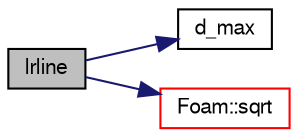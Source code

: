 digraph "lrline"
{
  bgcolor="transparent";
  edge [fontname="FreeSans",fontsize="10",labelfontname="FreeSans",labelfontsize="10"];
  node [fontname="FreeSans",fontsize="10",shape=record];
  rankdir="LR";
  Node491 [label="lrline",height=0.2,width=0.4,color="black", fillcolor="grey75", style="filled", fontcolor="black"];
  Node491 -> Node492 [color="midnightblue",fontsize="10",style="solid",fontname="FreeSans"];
  Node492 [label="d_max",height=0.2,width=0.4,color="black",URL="$a08246.html#ab9cd1be2b32c8f3033da3cdae42d8a08"];
  Node491 -> Node493 [color="midnightblue",fontsize="10",style="solid",fontname="FreeSans"];
  Node493 [label="Foam::sqrt",height=0.2,width=0.4,color="red",URL="$a21124.html#a8616bd62eebf2342a80222fecb1bda71"];
}
